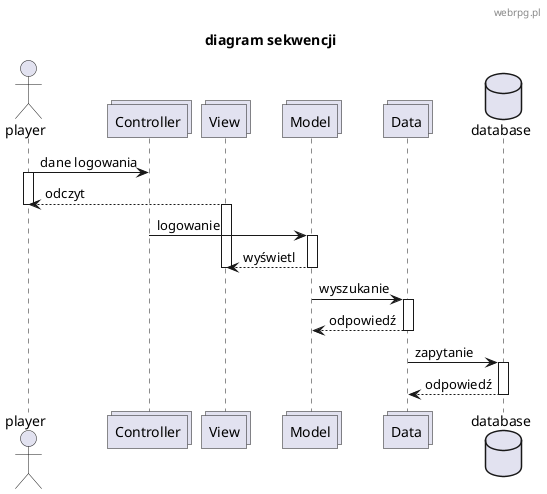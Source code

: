 @startuml
header webrpg.pl
title "diagram sekwencji"

actor player
collections Controller
collections View 
collections Model
collections Data
database database as db

'czy view komunikuje się z kontrolerem, czy player
player -> Controller : dane logowania
activate player
View --> player : odczyt
deactivate player
activate View

Controller -> Model : logowanie
activate Model
Model --> View : wyświetl
deactivate Model
deactivate View

Model -> Data :  wyszukanie
activate Data
Data --> Model : odpowiedź
deactivate Data

Data -> db : zapytanie
activate db
db --> Data : odpowiedź
deactivate db

@enduml